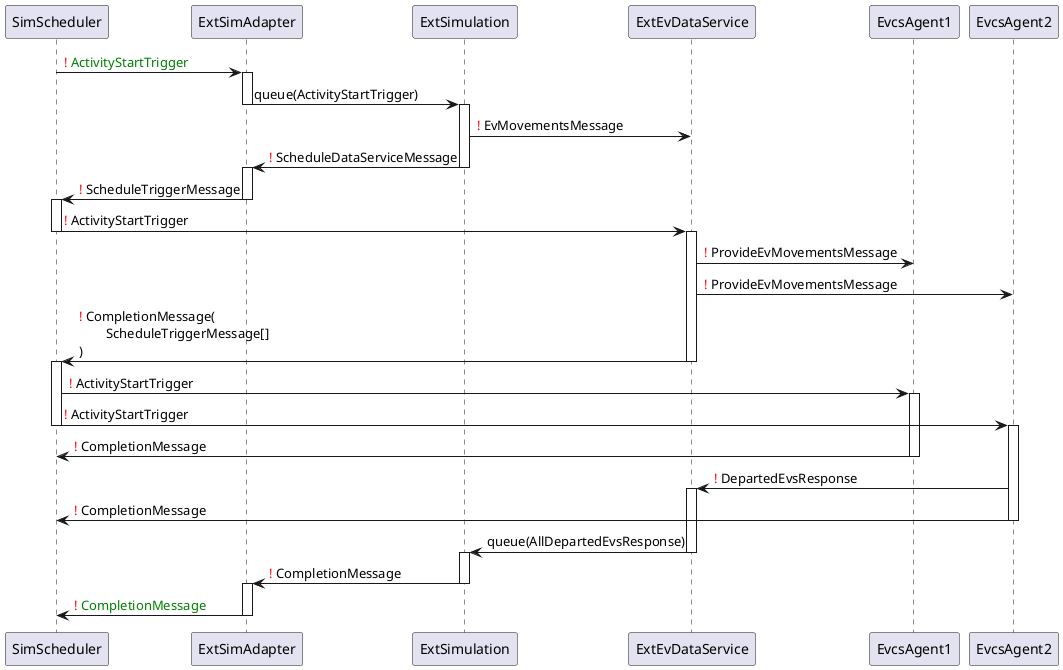 @startuml
SimScheduler -> ExtSimAdapter: <font color=red>!</font> <font color=green>ActivityStartTrigger</font>
activate ExtSimAdapter

ExtSimAdapter -> ExtSimulation: queue(ActivityStartTrigger)
deactivate ExtSimAdapter
activate ExtSimulation
ExtSimulation -> ExtEvDataService: <font color=red>!</font> EvMovementsMessage
ExtSimulation -> ExtSimAdapter: <font color=red>!</font> ScheduleDataServiceMessage
deactivate ExtSimulation
activate ExtSimAdapter

ExtSimAdapter -> SimScheduler: <font color=red>!</font> ScheduleTriggerMessage
deactivate ExtSimAdapter
activate SimScheduler

SimScheduler -> ExtEvDataService: <font color=red>!</font> ActivityStartTrigger
deactivate SimScheduler
activate ExtEvDataService

ExtEvDataService -> EvcsAgent1: <font color=red>!</font> ProvideEvMovementsMessage
ExtEvDataService -> EvcsAgent2: <font color=red>!</font> ProvideEvMovementsMessage
ExtEvDataService -> SimScheduler: <font color=red>!</font> CompletionMessage(\n\tScheduleTriggerMessage[]\n)
deactivate ExtEvDataService
activate SimScheduler

SimScheduler -> EvcsAgent1: <font color=red>!</font> ActivityStartTrigger
activate EvcsAgent1
SimScheduler -> EvcsAgent2: <font color=red>!</font> ActivityStartTrigger
deactivate SimScheduler
activate EvcsAgent2

EvcsAgent1 -> SimScheduler: <font color=red>!</font> CompletionMessage
deactivate EvcsAgent1

EvcsAgent2 -> ExtEvDataService: <font color=red>!</font> DepartedEvsResponse
activate ExtEvDataService
EvcsAgent2 -> SimScheduler: <font color=red>!</font> CompletionMessage
deactivate EvcsAgent2

ExtEvDataService -> ExtSimulation: queue(AllDepartedEvsResponse)
deactivate ExtEvDataService
activate ExtSimulation

ExtSimulation -> ExtSimAdapter: <font color=red>!</font> CompletionMessage
deactivate ExtSimulation
activate ExtSimAdapter
ExtSimAdapter -> SimScheduler: <font color=red>!</font> <font color=green>CompletionMessage</font>
deactivate ExtSimAdapter

@enduml